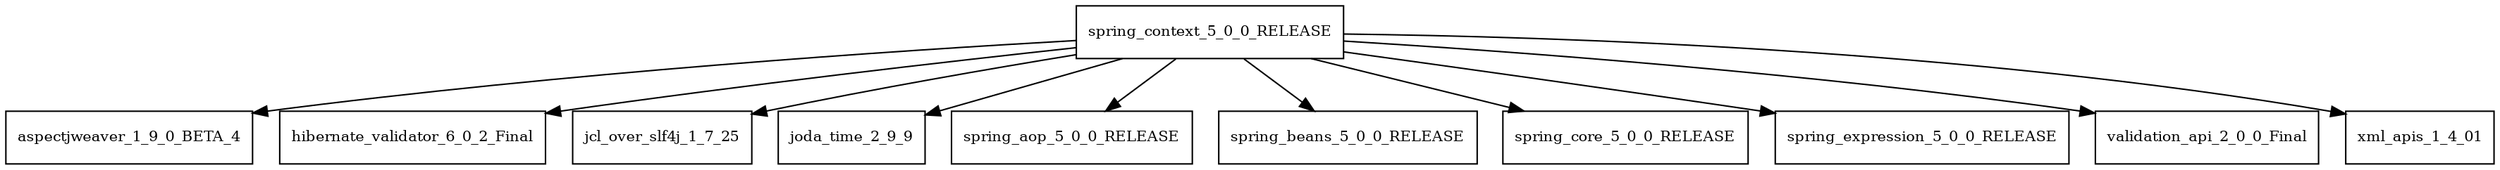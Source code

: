 digraph spring_context_5_0_0_RELEASE_dependencies {
  node [shape = box, fontsize=10.0];
  spring_context_5_0_0_RELEASE -> aspectjweaver_1_9_0_BETA_4;
  spring_context_5_0_0_RELEASE -> hibernate_validator_6_0_2_Final;
  spring_context_5_0_0_RELEASE -> jcl_over_slf4j_1_7_25;
  spring_context_5_0_0_RELEASE -> joda_time_2_9_9;
  spring_context_5_0_0_RELEASE -> spring_aop_5_0_0_RELEASE;
  spring_context_5_0_0_RELEASE -> spring_beans_5_0_0_RELEASE;
  spring_context_5_0_0_RELEASE -> spring_core_5_0_0_RELEASE;
  spring_context_5_0_0_RELEASE -> spring_expression_5_0_0_RELEASE;
  spring_context_5_0_0_RELEASE -> validation_api_2_0_0_Final;
  spring_context_5_0_0_RELEASE -> xml_apis_1_4_01;
}
